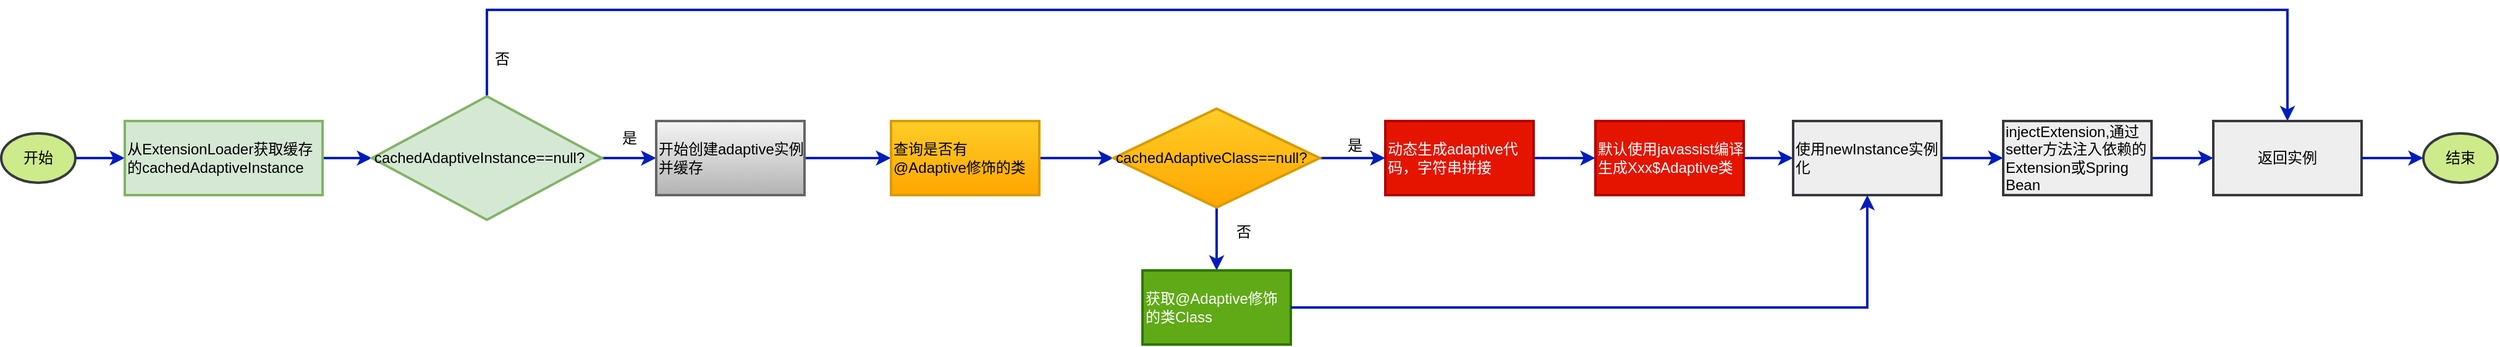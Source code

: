 <mxfile version="14.0.1" type="github">
  <diagram id="vy1Q4Q4kaOn7qJITPUAI" name="Page-1">
    <mxGraphModel dx="1422" dy="745" grid="1" gridSize="10" guides="1" tooltips="1" connect="1" arrows="1" fold="1" page="1" pageScale="1" pageWidth="827" pageHeight="1169" math="0" shadow="0">
      <root>
        <mxCell id="0" />
        <mxCell id="1" parent="0" />
        <mxCell id="29u21Vm05w11vjW1gdwK-3" value="" style="edgeStyle=orthogonalEdgeStyle;rounded=0;orthogonalLoop=1;jettySize=auto;html=1;strokeWidth=2;fillColor=#0050ef;strokeColor=#001DBC;" edge="1" parent="1" source="29u21Vm05w11vjW1gdwK-1" target="29u21Vm05w11vjW1gdwK-2">
          <mxGeometry relative="1" as="geometry" />
        </mxCell>
        <mxCell id="29u21Vm05w11vjW1gdwK-1" value="开始" style="strokeWidth=2;html=1;shape=mxgraph.flowchart.start_2;whiteSpace=wrap;fillColor=#cdeb8b;strokeColor=#36393d;" vertex="1" parent="1">
          <mxGeometry x="70" y="300" width="60" height="40" as="geometry" />
        </mxCell>
        <mxCell id="29u21Vm05w11vjW1gdwK-5" value="" style="edgeStyle=orthogonalEdgeStyle;rounded=0;orthogonalLoop=1;jettySize=auto;html=1;strokeWidth=2;fillColor=#0050ef;strokeColor=#001DBC;" edge="1" parent="1" source="29u21Vm05w11vjW1gdwK-2" target="29u21Vm05w11vjW1gdwK-4">
          <mxGeometry relative="1" as="geometry" />
        </mxCell>
        <mxCell id="29u21Vm05w11vjW1gdwK-2" value="从ExtensionLoader获取缓存的cachedAdaptiveInstance" style="whiteSpace=wrap;html=1;strokeWidth=2;align=left;fillColor=#d5e8d4;strokeColor=#82b366;" vertex="1" parent="1">
          <mxGeometry x="170" y="290" width="160" height="60" as="geometry" />
        </mxCell>
        <mxCell id="29u21Vm05w11vjW1gdwK-7" value="" style="edgeStyle=orthogonalEdgeStyle;rounded=0;orthogonalLoop=1;jettySize=auto;html=1;strokeWidth=2;fillColor=#0050ef;strokeColor=#001DBC;" edge="1" parent="1" source="29u21Vm05w11vjW1gdwK-4" target="29u21Vm05w11vjW1gdwK-6">
          <mxGeometry relative="1" as="geometry" />
        </mxCell>
        <mxCell id="29u21Vm05w11vjW1gdwK-40" value="" style="edgeStyle=orthogonalEdgeStyle;rounded=0;orthogonalLoop=1;jettySize=auto;html=1;entryX=0.5;entryY=0;entryDx=0;entryDy=0;exitX=0.5;exitY=0;exitDx=0;exitDy=0;strokeWidth=2;fillColor=#0050ef;strokeColor=#001DBC;" edge="1" parent="1" source="29u21Vm05w11vjW1gdwK-4" target="29u21Vm05w11vjW1gdwK-34">
          <mxGeometry relative="1" as="geometry">
            <mxPoint x="507" y="170" as="targetPoint" />
            <Array as="points">
              <mxPoint x="463" y="200" />
              <mxPoint x="1920" y="200" />
            </Array>
          </mxGeometry>
        </mxCell>
        <mxCell id="29u21Vm05w11vjW1gdwK-4" value="&lt;span&gt;cachedAdaptiveInstance==null?&lt;/span&gt;" style="rhombus;whiteSpace=wrap;html=1;align=left;strokeWidth=2;fillColor=#d5e8d4;strokeColor=#82b366;" vertex="1" parent="1">
          <mxGeometry x="370" y="270" width="186" height="100" as="geometry" />
        </mxCell>
        <mxCell id="29u21Vm05w11vjW1gdwK-9" value="" style="edgeStyle=orthogonalEdgeStyle;rounded=0;orthogonalLoop=1;jettySize=auto;html=1;fillColor=#0050ef;strokeColor=#001DBC;strokeWidth=2;" edge="1" parent="1" source="29u21Vm05w11vjW1gdwK-6" target="29u21Vm05w11vjW1gdwK-8">
          <mxGeometry relative="1" as="geometry" />
        </mxCell>
        <mxCell id="29u21Vm05w11vjW1gdwK-6" value="开始创建adaptive实例并缓存" style="whiteSpace=wrap;html=1;align=left;strokeWidth=2;fillColor=#f5f5f5;strokeColor=#666666;gradientColor=#b3b3b3;" vertex="1" parent="1">
          <mxGeometry x="600" y="290" width="120" height="60" as="geometry" />
        </mxCell>
        <mxCell id="29u21Vm05w11vjW1gdwK-11" value="" style="edgeStyle=orthogonalEdgeStyle;rounded=0;orthogonalLoop=1;jettySize=auto;html=1;fillColor=#0050ef;strokeColor=#001DBC;strokeWidth=2;" edge="1" parent="1" source="29u21Vm05w11vjW1gdwK-8" target="29u21Vm05w11vjW1gdwK-10">
          <mxGeometry relative="1" as="geometry" />
        </mxCell>
        <mxCell id="29u21Vm05w11vjW1gdwK-8" value="查询是否有@Adaptive修饰的类" style="whiteSpace=wrap;html=1;align=left;strokeWidth=2;gradientColor=#ffa500;fillColor=#ffcd28;strokeColor=#d79b00;" vertex="1" parent="1">
          <mxGeometry x="790" y="290" width="120" height="60" as="geometry" />
        </mxCell>
        <mxCell id="29u21Vm05w11vjW1gdwK-13" value="" style="edgeStyle=orthogonalEdgeStyle;rounded=0;orthogonalLoop=1;jettySize=auto;html=1;fillColor=#0050ef;strokeColor=#001DBC;strokeWidth=2;" edge="1" parent="1" source="29u21Vm05w11vjW1gdwK-10" target="29u21Vm05w11vjW1gdwK-12">
          <mxGeometry relative="1" as="geometry" />
        </mxCell>
        <mxCell id="29u21Vm05w11vjW1gdwK-31" value="" style="edgeStyle=orthogonalEdgeStyle;rounded=0;orthogonalLoop=1;jettySize=auto;html=1;strokeWidth=2;fillColor=#0050ef;strokeColor=#001DBC;" edge="1" parent="1" source="29u21Vm05w11vjW1gdwK-10" target="29u21Vm05w11vjW1gdwK-30">
          <mxGeometry relative="1" as="geometry" />
        </mxCell>
        <mxCell id="29u21Vm05w11vjW1gdwK-10" value="cachedAdaptiveClass==null?" style="rhombus;whiteSpace=wrap;html=1;align=left;strokeWidth=2;gradientColor=#ffa500;fillColor=#ffcd28;strokeColor=#d79b00;" vertex="1" parent="1">
          <mxGeometry x="970" y="280" width="167" height="80" as="geometry" />
        </mxCell>
        <mxCell id="29u21Vm05w11vjW1gdwK-15" value="" style="edgeStyle=orthogonalEdgeStyle;rounded=0;orthogonalLoop=1;jettySize=auto;html=1;strokeWidth=2;fillColor=#0050ef;strokeColor=#001DBC;" edge="1" parent="1" source="29u21Vm05w11vjW1gdwK-12" target="29u21Vm05w11vjW1gdwK-14">
          <mxGeometry relative="1" as="geometry" />
        </mxCell>
        <mxCell id="29u21Vm05w11vjW1gdwK-12" value="动态生成adaptive代码，字符串拼接" style="whiteSpace=wrap;html=1;align=left;strokeWidth=2;fillColor=#e51400;strokeColor=#B20000;fontColor=#ffffff;" vertex="1" parent="1">
          <mxGeometry x="1190" y="290" width="120" height="60" as="geometry" />
        </mxCell>
        <mxCell id="29u21Vm05w11vjW1gdwK-17" value="" style="edgeStyle=orthogonalEdgeStyle;rounded=0;orthogonalLoop=1;jettySize=auto;html=1;strokeWidth=2;fillColor=#0050ef;strokeColor=#001DBC;" edge="1" parent="1" source="29u21Vm05w11vjW1gdwK-14" target="29u21Vm05w11vjW1gdwK-16">
          <mxGeometry relative="1" as="geometry" />
        </mxCell>
        <mxCell id="29u21Vm05w11vjW1gdwK-14" value="默认使用javassist编译生成Xxx$Adaptive类" style="whiteSpace=wrap;html=1;align=left;strokeWidth=2;fillColor=#e51400;strokeColor=#B20000;fontColor=#ffffff;" vertex="1" parent="1">
          <mxGeometry x="1360" y="290" width="120" height="60" as="geometry" />
        </mxCell>
        <mxCell id="29u21Vm05w11vjW1gdwK-19" value="" style="edgeStyle=orthogonalEdgeStyle;rounded=0;orthogonalLoop=1;jettySize=auto;html=1;strokeWidth=2;fillColor=#0050ef;strokeColor=#001DBC;" edge="1" parent="1" source="29u21Vm05w11vjW1gdwK-16" target="29u21Vm05w11vjW1gdwK-18">
          <mxGeometry relative="1" as="geometry" />
        </mxCell>
        <mxCell id="29u21Vm05w11vjW1gdwK-16" value="使用newInstance实例化" style="whiteSpace=wrap;html=1;align=left;strokeWidth=2;fillColor=#eeeeee;strokeColor=#36393d;" vertex="1" parent="1">
          <mxGeometry x="1520" y="290" width="120" height="60" as="geometry" />
        </mxCell>
        <mxCell id="29u21Vm05w11vjW1gdwK-35" value="" style="edgeStyle=orthogonalEdgeStyle;rounded=0;orthogonalLoop=1;jettySize=auto;html=1;strokeWidth=2;fillColor=#0050ef;strokeColor=#001DBC;" edge="1" parent="1" source="29u21Vm05w11vjW1gdwK-18" target="29u21Vm05w11vjW1gdwK-34">
          <mxGeometry relative="1" as="geometry" />
        </mxCell>
        <mxCell id="29u21Vm05w11vjW1gdwK-18" value="injectExtension,通过setter方法注入依赖的Extension或Spring Bean" style="whiteSpace=wrap;html=1;align=left;strokeWidth=2;fillColor=#eeeeee;strokeColor=#36393d;" vertex="1" parent="1">
          <mxGeometry x="1690" y="290" width="120" height="60" as="geometry" />
        </mxCell>
        <mxCell id="29u21Vm05w11vjW1gdwK-27" value="是" style="text;html=1;align=center;verticalAlign=middle;resizable=0;points=[];autosize=1;" vertex="1" parent="1">
          <mxGeometry x="563" y="294" width="30" height="20" as="geometry" />
        </mxCell>
        <mxCell id="29u21Vm05w11vjW1gdwK-29" value="是" style="text;html=1;align=center;verticalAlign=middle;resizable=0;points=[];autosize=1;" vertex="1" parent="1">
          <mxGeometry x="1150" y="300" width="30" height="20" as="geometry" />
        </mxCell>
        <mxCell id="29u21Vm05w11vjW1gdwK-30" value="获取@Adaptive修饰的类Class" style="whiteSpace=wrap;html=1;align=left;strokeWidth=2;fillColor=#60a917;strokeColor=#2D7600;fontColor=#ffffff;" vertex="1" parent="1">
          <mxGeometry x="993.5" y="411" width="120" height="60" as="geometry" />
        </mxCell>
        <mxCell id="29u21Vm05w11vjW1gdwK-32" value="" style="edgeStyle=orthogonalEdgeStyle;rounded=0;orthogonalLoop=1;jettySize=auto;html=1;exitX=1;exitY=0.5;exitDx=0;exitDy=0;fillColor=#0050ef;strokeColor=#001DBC;strokeWidth=2;" edge="1" parent="1" source="29u21Vm05w11vjW1gdwK-30" target="29u21Vm05w11vjW1gdwK-16">
          <mxGeometry relative="1" as="geometry">
            <mxPoint x="1226.5" y="370" as="sourcePoint" />
            <mxPoint x="1226.5" y="460" as="targetPoint" />
          </mxGeometry>
        </mxCell>
        <mxCell id="29u21Vm05w11vjW1gdwK-33" value="否" style="text;html=1;align=center;verticalAlign=middle;resizable=0;points=[];autosize=1;" vertex="1" parent="1">
          <mxGeometry x="1060" y="370" width="30" height="20" as="geometry" />
        </mxCell>
        <mxCell id="29u21Vm05w11vjW1gdwK-34" value="&lt;span style=&quot;&quot;&gt;返回实例&lt;/span&gt;" style="whiteSpace=wrap;html=1;align=center;strokeWidth=2;fillColor=#eeeeee;strokeColor=#36393d;" vertex="1" parent="1">
          <mxGeometry x="1860" y="290" width="120" height="60" as="geometry" />
        </mxCell>
        <mxCell id="29u21Vm05w11vjW1gdwK-41" value="否" style="text;html=1;align=center;verticalAlign=middle;resizable=0;points=[];autosize=1;" vertex="1" parent="1">
          <mxGeometry x="460" y="230" width="30" height="20" as="geometry" />
        </mxCell>
        <mxCell id="29u21Vm05w11vjW1gdwK-38" value="结束" style="strokeWidth=2;html=1;shape=mxgraph.flowchart.start_2;whiteSpace=wrap;fillColor=#cdeb8b;strokeColor=#36393d;" vertex="1" parent="1">
          <mxGeometry x="2030" y="300" width="60" height="40" as="geometry" />
        </mxCell>
        <mxCell id="29u21Vm05w11vjW1gdwK-42" value="" style="edgeStyle=orthogonalEdgeStyle;rounded=0;orthogonalLoop=1;jettySize=auto;html=1;strokeWidth=2;fillColor=#0050ef;strokeColor=#001DBC;" edge="1" parent="1" source="29u21Vm05w11vjW1gdwK-34" target="29u21Vm05w11vjW1gdwK-38">
          <mxGeometry relative="1" as="geometry">
            <mxPoint x="1980" y="320" as="sourcePoint" />
            <mxPoint x="2403.5" y="320" as="targetPoint" />
          </mxGeometry>
        </mxCell>
      </root>
    </mxGraphModel>
  </diagram>
</mxfile>
